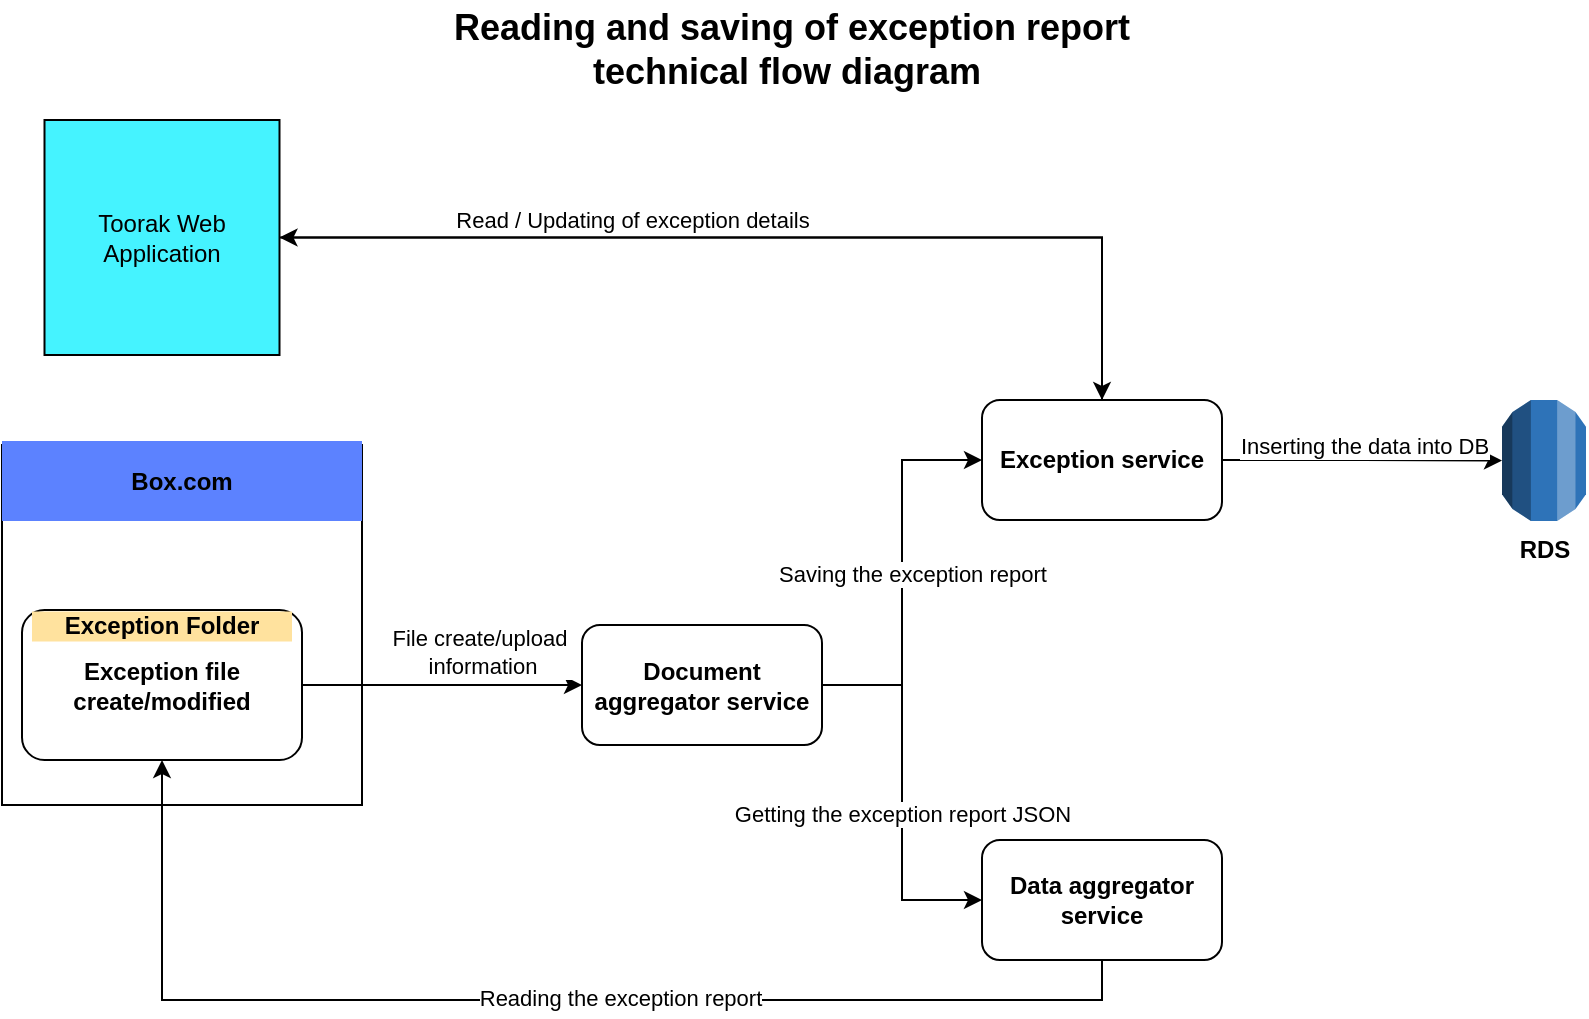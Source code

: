 <mxfile version="13.6.2" type="github">
  <diagram id="C5RBs43oDa-KdzZeNtuy" name="Page-1">
    <mxGraphModel dx="1108" dy="492" grid="1" gridSize="10" guides="1" tooltips="1" connect="1" arrows="1" fold="1" page="1" pageScale="1" pageWidth="827" pageHeight="1169" math="0" shadow="0">
      <root>
        <mxCell id="WIyWlLk6GJQsqaUBKTNV-0" />
        <mxCell id="WIyWlLk6GJQsqaUBKTNV-1" parent="WIyWlLk6GJQsqaUBKTNV-0" />
        <mxCell id="Luh2VQDBe7dsWh5IxZox-4" value="&lt;br&gt;&lt;br&gt;&lt;br&gt;&lt;br&gt;&lt;br&gt;" style="whiteSpace=wrap;html=1;aspect=fixed;" parent="WIyWlLk6GJQsqaUBKTNV-1" vertex="1">
          <mxGeometry x="30" y="232.5" width="180" height="180" as="geometry" />
        </mxCell>
        <mxCell id="Luh2VQDBe7dsWh5IxZox-1" value="&lt;b&gt;Exception file create/modified&lt;/b&gt;" style="rounded=1;whiteSpace=wrap;html=1;" parent="WIyWlLk6GJQsqaUBKTNV-1" vertex="1">
          <mxGeometry x="40" y="315" width="140" height="75" as="geometry" />
        </mxCell>
        <mxCell id="Luh2VQDBe7dsWh5IxZox-8" style="edgeStyle=orthogonalEdgeStyle;rounded=0;orthogonalLoop=1;jettySize=auto;html=1;entryX=0;entryY=0.5;entryDx=0;entryDy=0;" parent="WIyWlLk6GJQsqaUBKTNV-1" source="Luh2VQDBe7dsWh5IxZox-2" target="Luh2VQDBe7dsWh5IxZox-6" edge="1">
          <mxGeometry relative="1" as="geometry" />
        </mxCell>
        <mxCell id="Luh2VQDBe7dsWh5IxZox-23" value="Saving the exception report" style="edgeLabel;html=1;align=center;verticalAlign=middle;resizable=0;points=[];" parent="Luh2VQDBe7dsWh5IxZox-8" vertex="1" connectable="0">
          <mxGeometry x="0.198" y="-1" relative="1" as="geometry">
            <mxPoint x="4" y="19.5" as="offset" />
          </mxGeometry>
        </mxCell>
        <mxCell id="Luh2VQDBe7dsWh5IxZox-9" style="edgeStyle=orthogonalEdgeStyle;rounded=0;orthogonalLoop=1;jettySize=auto;html=1;entryX=0;entryY=0.5;entryDx=0;entryDy=0;" parent="WIyWlLk6GJQsqaUBKTNV-1" source="Luh2VQDBe7dsWh5IxZox-2" target="Luh2VQDBe7dsWh5IxZox-7" edge="1">
          <mxGeometry relative="1" as="geometry" />
        </mxCell>
        <mxCell id="Luh2VQDBe7dsWh5IxZox-22" value="Getting the exception report JSON" style="edgeLabel;html=1;align=center;verticalAlign=middle;resizable=0;points=[];" parent="Luh2VQDBe7dsWh5IxZox-9" vertex="1" connectable="0">
          <mxGeometry x="0.108" relative="1" as="geometry">
            <mxPoint as="offset" />
          </mxGeometry>
        </mxCell>
        <mxCell id="Luh2VQDBe7dsWh5IxZox-2" value="Document aggregator service" style="rounded=1;whiteSpace=wrap;html=1;fontStyle=1" parent="WIyWlLk6GJQsqaUBKTNV-1" vertex="1">
          <mxGeometry x="320" y="322.5" width="120" height="60" as="geometry" />
        </mxCell>
        <mxCell id="Luh2VQDBe7dsWh5IxZox-19" style="edgeStyle=orthogonalEdgeStyle;rounded=0;orthogonalLoop=1;jettySize=auto;html=1;entryX=0;entryY=0.5;entryDx=0;entryDy=0;entryPerimeter=0;" parent="WIyWlLk6GJQsqaUBKTNV-1" source="Luh2VQDBe7dsWh5IxZox-6" target="Luh2VQDBe7dsWh5IxZox-10" edge="1">
          <mxGeometry relative="1" as="geometry" />
        </mxCell>
        <mxCell id="Luh2VQDBe7dsWh5IxZox-26" value="Inserting the data into DB" style="edgeLabel;html=1;align=center;verticalAlign=middle;resizable=0;points=[];" parent="Luh2VQDBe7dsWh5IxZox-19" vertex="1" connectable="0">
          <mxGeometry x="-0.224" y="-1" relative="1" as="geometry">
            <mxPoint x="16" y="-8.5" as="offset" />
          </mxGeometry>
        </mxCell>
        <mxCell id="Vy102mAb8OGQEsLuXzFT-4" style="edgeStyle=orthogonalEdgeStyle;rounded=0;orthogonalLoop=1;jettySize=auto;html=1;entryX=1;entryY=0.5;entryDx=0;entryDy=0;" edge="1" parent="WIyWlLk6GJQsqaUBKTNV-1" target="Vy102mAb8OGQEsLuXzFT-1">
          <mxGeometry relative="1" as="geometry">
            <mxPoint x="580" y="210" as="sourcePoint" />
            <Array as="points">
              <mxPoint x="580" y="129" />
            </Array>
          </mxGeometry>
        </mxCell>
        <mxCell id="Luh2VQDBe7dsWh5IxZox-6" value="Exception service" style="rounded=1;whiteSpace=wrap;html=1;fontStyle=1" parent="WIyWlLk6GJQsqaUBKTNV-1" vertex="1">
          <mxGeometry x="520" y="210" width="120" height="60" as="geometry" />
        </mxCell>
        <mxCell id="Luh2VQDBe7dsWh5IxZox-20" style="edgeStyle=orthogonalEdgeStyle;rounded=0;orthogonalLoop=1;jettySize=auto;html=1;entryX=0.5;entryY=1;entryDx=0;entryDy=0;exitX=0.5;exitY=1;exitDx=0;exitDy=0;" parent="WIyWlLk6GJQsqaUBKTNV-1" source="Luh2VQDBe7dsWh5IxZox-7" target="Luh2VQDBe7dsWh5IxZox-1" edge="1">
          <mxGeometry relative="1" as="geometry">
            <Array as="points">
              <mxPoint x="580" y="510" />
              <mxPoint x="110" y="510" />
            </Array>
          </mxGeometry>
        </mxCell>
        <mxCell id="Luh2VQDBe7dsWh5IxZox-21" value="Reading the exception report" style="edgeLabel;html=1;align=center;verticalAlign=middle;resizable=0;points=[];" parent="Luh2VQDBe7dsWh5IxZox-20" vertex="1" connectable="0">
          <mxGeometry x="-0.142" y="-1" relative="1" as="geometry">
            <mxPoint as="offset" />
          </mxGeometry>
        </mxCell>
        <mxCell id="Luh2VQDBe7dsWh5IxZox-7" value="Data aggregator service" style="rounded=1;whiteSpace=wrap;html=1;fontStyle=1" parent="WIyWlLk6GJQsqaUBKTNV-1" vertex="1">
          <mxGeometry x="520" y="430" width="120" height="60" as="geometry" />
        </mxCell>
        <mxCell id="Luh2VQDBe7dsWh5IxZox-10" value="RDS" style="outlineConnect=0;dashed=0;verticalLabelPosition=bottom;verticalAlign=top;align=center;html=1;shape=mxgraph.aws3.rds;fillColor=#2E73B8;gradientColor=none;fontStyle=1" parent="WIyWlLk6GJQsqaUBKTNV-1" vertex="1">
          <mxGeometry x="780" y="210" width="42" height="60.5" as="geometry" />
        </mxCell>
        <mxCell id="Luh2VQDBe7dsWh5IxZox-15" value="" style="shape=image;html=1;verticalAlign=top;verticalLabelPosition=bottom;labelBackgroundColor=#ffffff;imageAspect=0;aspect=fixed;image=https://cdn4.iconfinder.com/data/icons/web-essential-4/64/42-web_essential-128.png" parent="WIyWlLk6GJQsqaUBKTNV-1" vertex="1">
          <mxGeometry x="187.5" y="390" width="20" height="20" as="geometry" />
        </mxCell>
        <mxCell id="Luh2VQDBe7dsWh5IxZox-16" value="Exception Folder" style="text;html=1;strokeColor=none;fillColor=#FFE29E;align=center;verticalAlign=middle;whiteSpace=wrap;rounded=0;fontStyle=1" parent="WIyWlLk6GJQsqaUBKTNV-1" vertex="1">
          <mxGeometry x="45" y="315.75" width="130" height="15" as="geometry" />
        </mxCell>
        <mxCell id="Luh2VQDBe7dsWh5IxZox-17" value="Box.com" style="text;html=1;strokeColor=none;fillColor=#5C82FF;align=center;verticalAlign=middle;whiteSpace=wrap;rounded=0;fontStyle=1" parent="WIyWlLk6GJQsqaUBKTNV-1" vertex="1">
          <mxGeometry x="30" y="230.5" width="180" height="40" as="geometry" />
        </mxCell>
        <mxCell id="Luh2VQDBe7dsWh5IxZox-18" value="" style="endArrow=classic;html=1;exitX=1;exitY=0.5;exitDx=0;exitDy=0;entryX=0;entryY=0.5;entryDx=0;entryDy=0;" parent="WIyWlLk6GJQsqaUBKTNV-1" source="Luh2VQDBe7dsWh5IxZox-1" target="Luh2VQDBe7dsWh5IxZox-2" edge="1">
          <mxGeometry width="50" height="50" relative="1" as="geometry">
            <mxPoint x="390" y="290" as="sourcePoint" />
            <mxPoint x="440" y="240" as="targetPoint" />
          </mxGeometry>
        </mxCell>
        <mxCell id="Luh2VQDBe7dsWh5IxZox-24" value="File create/upload&amp;nbsp;&lt;br&gt;information" style="edgeLabel;html=1;align=center;verticalAlign=middle;resizable=0;points=[];" parent="Luh2VQDBe7dsWh5IxZox-18" vertex="1" connectable="0">
          <mxGeometry x="-0.388" y="-1" relative="1" as="geometry">
            <mxPoint x="46.99" y="-17.74" as="offset" />
          </mxGeometry>
        </mxCell>
        <mxCell id="Luh2VQDBe7dsWh5IxZox-25" value="&lt;font style=&quot;font-size: 18px&quot;&gt;Reading and saving of exception report technical flow diagram&amp;nbsp;&lt;/font&gt;" style="text;html=1;strokeColor=none;fillColor=none;align=center;verticalAlign=middle;whiteSpace=wrap;rounded=0;fontStyle=1" parent="WIyWlLk6GJQsqaUBKTNV-1" vertex="1">
          <mxGeometry x="240" y="10" width="370" height="50" as="geometry" />
        </mxCell>
        <mxCell id="Vy102mAb8OGQEsLuXzFT-2" style="edgeStyle=orthogonalEdgeStyle;rounded=0;orthogonalLoop=1;jettySize=auto;html=1;entryX=0.5;entryY=0;entryDx=0;entryDy=0;" edge="1" parent="WIyWlLk6GJQsqaUBKTNV-1" source="Vy102mAb8OGQEsLuXzFT-1" target="Luh2VQDBe7dsWh5IxZox-6">
          <mxGeometry relative="1" as="geometry" />
        </mxCell>
        <mxCell id="Vy102mAb8OGQEsLuXzFT-3" value="Read / Updating of exception details" style="edgeLabel;html=1;align=center;verticalAlign=middle;resizable=0;points=[];" vertex="1" connectable="0" parent="Vy102mAb8OGQEsLuXzFT-2">
          <mxGeometry x="-0.341" y="-2" relative="1" as="geometry">
            <mxPoint x="13.5" y="-10.8" as="offset" />
          </mxGeometry>
        </mxCell>
        <mxCell id="Vy102mAb8OGQEsLuXzFT-1" value="Toorak Web Application" style="whiteSpace=wrap;html=1;aspect=fixed;fillColor=#45F3FF;" vertex="1" parent="WIyWlLk6GJQsqaUBKTNV-1">
          <mxGeometry x="51.25" y="70" width="117.5" height="117.5" as="geometry" />
        </mxCell>
      </root>
    </mxGraphModel>
  </diagram>
</mxfile>
